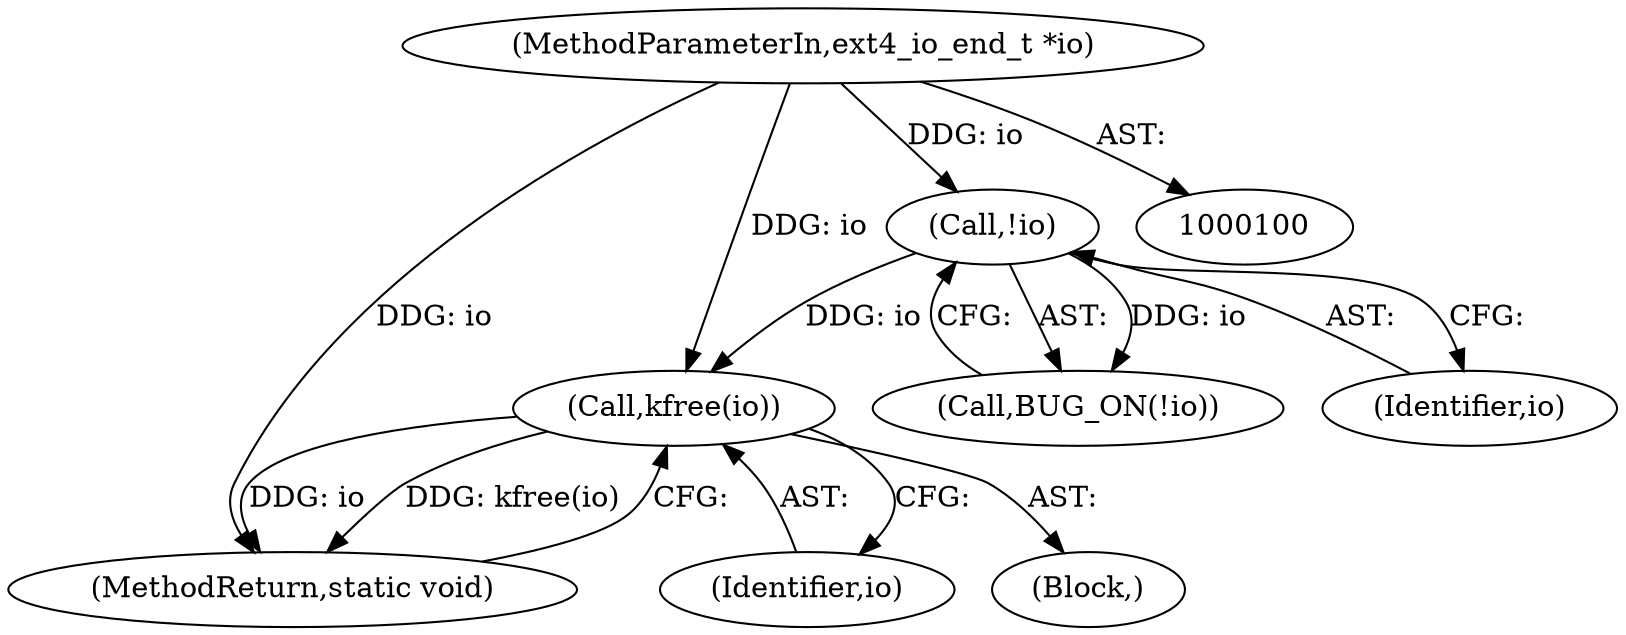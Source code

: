 digraph "1_linux_744692dc059845b2a3022119871846e74d4f6e11_7@API" {
"1000110" [label="(Call,kfree(io))"];
"1000104" [label="(Call,!io)"];
"1000101" [label="(MethodParameterIn,ext4_io_end_t *io)"];
"1000110" [label="(Call,kfree(io))"];
"1000112" [label="(MethodReturn,static void)"];
"1000101" [label="(MethodParameterIn,ext4_io_end_t *io)"];
"1000105" [label="(Identifier,io)"];
"1000103" [label="(Call,BUG_ON(!io))"];
"1000104" [label="(Call,!io)"];
"1000111" [label="(Identifier,io)"];
"1000102" [label="(Block,)"];
"1000110" -> "1000102"  [label="AST: "];
"1000110" -> "1000111"  [label="CFG: "];
"1000111" -> "1000110"  [label="AST: "];
"1000112" -> "1000110"  [label="CFG: "];
"1000110" -> "1000112"  [label="DDG: io"];
"1000110" -> "1000112"  [label="DDG: kfree(io)"];
"1000104" -> "1000110"  [label="DDG: io"];
"1000101" -> "1000110"  [label="DDG: io"];
"1000104" -> "1000103"  [label="AST: "];
"1000104" -> "1000105"  [label="CFG: "];
"1000105" -> "1000104"  [label="AST: "];
"1000103" -> "1000104"  [label="CFG: "];
"1000104" -> "1000103"  [label="DDG: io"];
"1000101" -> "1000104"  [label="DDG: io"];
"1000101" -> "1000100"  [label="AST: "];
"1000101" -> "1000112"  [label="DDG: io"];
}

